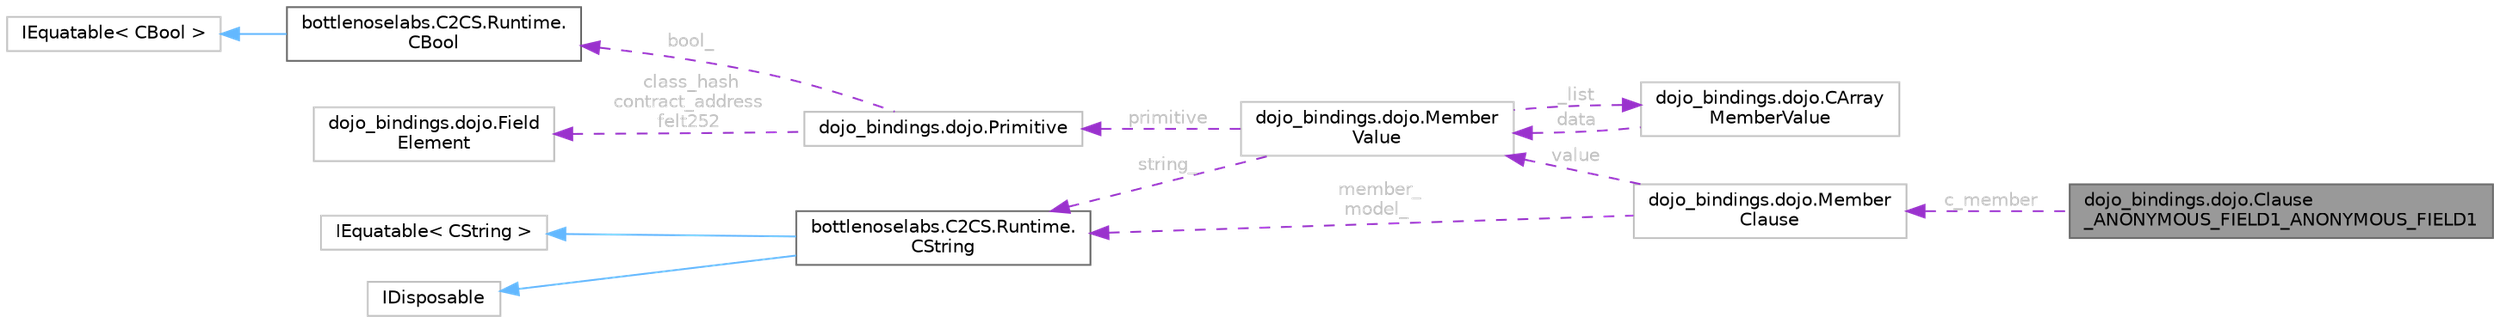digraph "dojo_bindings.dojo.Clause_ANONYMOUS_FIELD1_ANONYMOUS_FIELD1"
{
 // LATEX_PDF_SIZE
  bgcolor="transparent";
  edge [fontname=Helvetica,fontsize=10,labelfontname=Helvetica,labelfontsize=10];
  node [fontname=Helvetica,fontsize=10,shape=box,height=0.2,width=0.4];
  rankdir="LR";
  Node1 [id="Node000001",label="dojo_bindings.dojo.Clause\l_ANONYMOUS_FIELD1_ANONYMOUS_FIELD1",height=0.2,width=0.4,color="gray40", fillcolor="grey60", style="filled", fontcolor="black",tooltip=" "];
  Node2 -> Node1 [id="edge1_Node000001_Node000002",dir="back",color="darkorchid3",style="dashed",tooltip=" ",label=" c_member",fontcolor="grey" ];
  Node2 [id="Node000002",label="dojo_bindings.dojo.Member\lClause",height=0.2,width=0.4,color="grey75", fillcolor="white", style="filled",URL="$structdojo__bindings_1_1dojo_1_1_member_clause.html",tooltip=" "];
  Node3 -> Node2 [id="edge2_Node000002_Node000003",dir="back",color="darkorchid3",style="dashed",tooltip=" ",label=" member_\nmodel_",fontcolor="grey" ];
  Node3 [id="Node000003",label="bottlenoselabs.C2CS.Runtime.\lCString",height=0.2,width=0.4,color="gray40", fillcolor="white", style="filled",URL="$structbottlenoselabs_1_1_c2_c_s_1_1_runtime_1_1_c_string.html",tooltip="A pointer value type of bytes that represent a string; the C type char*."];
  Node4 -> Node3 [id="edge3_Node000003_Node000004",dir="back",color="steelblue1",style="solid",tooltip=" "];
  Node4 [id="Node000004",label="IEquatable\< CString \>",height=0.2,width=0.4,color="grey75", fillcolor="white", style="filled",tooltip=" "];
  Node5 -> Node3 [id="edge4_Node000003_Node000005",dir="back",color="steelblue1",style="solid",tooltip=" "];
  Node5 [id="Node000005",label="IDisposable",height=0.2,width=0.4,color="grey75", fillcolor="white", style="filled",tooltip=" "];
  Node6 -> Node2 [id="edge5_Node000002_Node000006",dir="back",color="darkorchid3",style="dashed",tooltip=" ",label=" value",fontcolor="grey" ];
  Node6 [id="Node000006",label="dojo_bindings.dojo.Member\lValue",height=0.2,width=0.4,color="grey75", fillcolor="white", style="filled",URL="$structdojo__bindings_1_1dojo_1_1_member_value.html",tooltip=" "];
  Node7 -> Node6 [id="edge6_Node000006_Node000007",dir="back",color="darkorchid3",style="dashed",tooltip=" ",label=" primitive",fontcolor="grey" ];
  Node7 [id="Node000007",label="dojo_bindings.dojo.Primitive",height=0.2,width=0.4,color="grey75", fillcolor="white", style="filled",URL="$structdojo__bindings_1_1dojo_1_1_primitive.html",tooltip=" "];
  Node8 -> Node7 [id="edge7_Node000007_Node000008",dir="back",color="darkorchid3",style="dashed",tooltip=" ",label=" bool_",fontcolor="grey" ];
  Node8 [id="Node000008",label="bottlenoselabs.C2CS.Runtime.\lCBool",height=0.2,width=0.4,color="gray40", fillcolor="white", style="filled",URL="$structbottlenoselabs_1_1_c2_c_s_1_1_runtime_1_1_c_bool.html",tooltip="A boolean value type with the same memory layout as a byte in both managed and unmanaged contexts; eq..."];
  Node9 -> Node8 [id="edge8_Node000008_Node000009",dir="back",color="steelblue1",style="solid",tooltip=" "];
  Node9 [id="Node000009",label="IEquatable\< CBool \>",height=0.2,width=0.4,color="grey75", fillcolor="white", style="filled",tooltip=" "];
  Node10 -> Node7 [id="edge9_Node000007_Node000010",dir="back",color="darkorchid3",style="dashed",tooltip=" ",label=" class_hash\ncontract_address\nfelt252",fontcolor="grey" ];
  Node10 [id="Node000010",label="dojo_bindings.dojo.Field\lElement",height=0.2,width=0.4,color="grey75", fillcolor="white", style="filled",URL="$structdojo__bindings_1_1dojo_1_1_field_element.html",tooltip=" "];
  Node3 -> Node6 [id="edge10_Node000006_Node000003",dir="back",color="darkorchid3",style="dashed",tooltip=" ",label=" string_",fontcolor="grey" ];
  Node11 -> Node6 [id="edge11_Node000006_Node000011",dir="back",color="darkorchid3",style="dashed",tooltip=" ",label=" _list",fontcolor="grey" ];
  Node11 [id="Node000011",label="dojo_bindings.dojo.CArray\lMemberValue",height=0.2,width=0.4,color="grey75", fillcolor="white", style="filled",URL="$structdojo__bindings_1_1dojo_1_1_c_array_member_value.html",tooltip=" "];
  Node6 -> Node11 [id="edge12_Node000011_Node000006",dir="back",color="darkorchid3",style="dashed",tooltip=" ",label=" data",fontcolor="grey" ];
}
